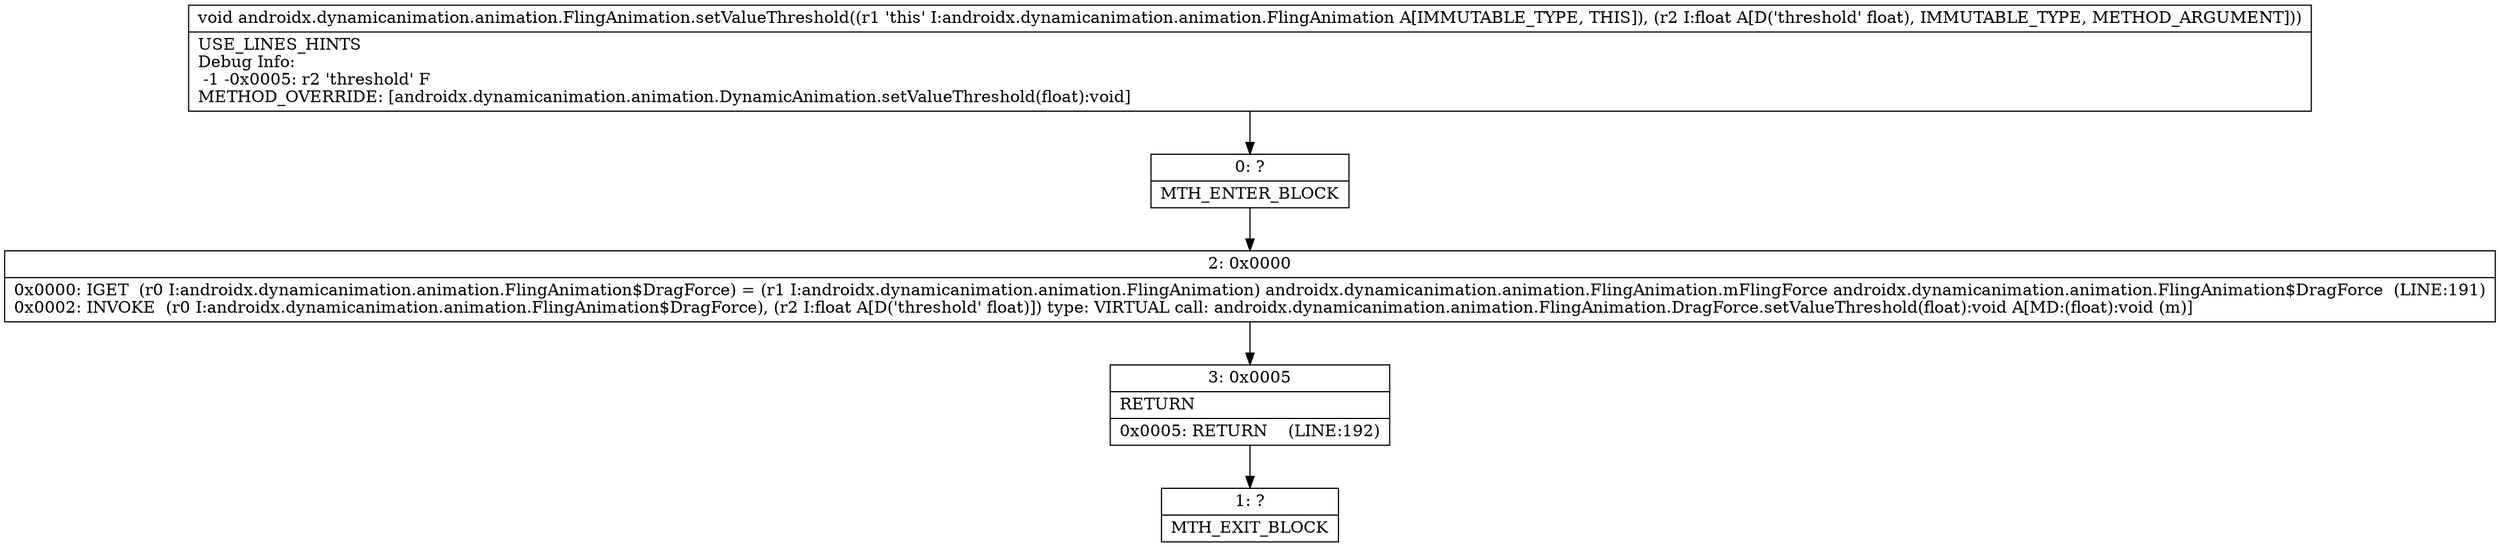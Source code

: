 digraph "CFG forandroidx.dynamicanimation.animation.FlingAnimation.setValueThreshold(F)V" {
Node_0 [shape=record,label="{0\:\ ?|MTH_ENTER_BLOCK\l}"];
Node_2 [shape=record,label="{2\:\ 0x0000|0x0000: IGET  (r0 I:androidx.dynamicanimation.animation.FlingAnimation$DragForce) = (r1 I:androidx.dynamicanimation.animation.FlingAnimation) androidx.dynamicanimation.animation.FlingAnimation.mFlingForce androidx.dynamicanimation.animation.FlingAnimation$DragForce  (LINE:191)\l0x0002: INVOKE  (r0 I:androidx.dynamicanimation.animation.FlingAnimation$DragForce), (r2 I:float A[D('threshold' float)]) type: VIRTUAL call: androidx.dynamicanimation.animation.FlingAnimation.DragForce.setValueThreshold(float):void A[MD:(float):void (m)]\l}"];
Node_3 [shape=record,label="{3\:\ 0x0005|RETURN\l|0x0005: RETURN    (LINE:192)\l}"];
Node_1 [shape=record,label="{1\:\ ?|MTH_EXIT_BLOCK\l}"];
MethodNode[shape=record,label="{void androidx.dynamicanimation.animation.FlingAnimation.setValueThreshold((r1 'this' I:androidx.dynamicanimation.animation.FlingAnimation A[IMMUTABLE_TYPE, THIS]), (r2 I:float A[D('threshold' float), IMMUTABLE_TYPE, METHOD_ARGUMENT]))  | USE_LINES_HINTS\lDebug Info:\l  \-1 \-0x0005: r2 'threshold' F\lMETHOD_OVERRIDE: [androidx.dynamicanimation.animation.DynamicAnimation.setValueThreshold(float):void]\l}"];
MethodNode -> Node_0;Node_0 -> Node_2;
Node_2 -> Node_3;
Node_3 -> Node_1;
}

